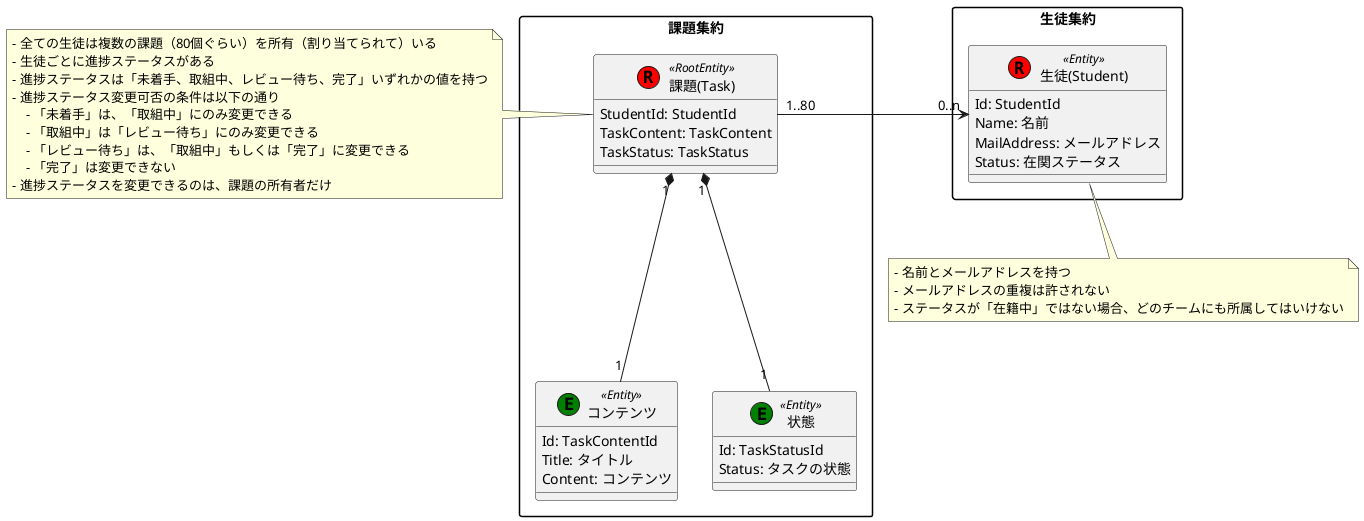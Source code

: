 ' https://little-hands.hatenablog.com/entry/2019/05/11/genba-ddd-handson
@startuml プラハチャレンジ進捗管理システム

skinparam packageStyle rectangle

' 1. エンティティの定義
package 生徒集約 {
    class "生徒(Student)" as Student << (R, Red) Entity >>  {
        Id: StudentId
        Name: 名前
        MailAddress: メールアドレス
        Status: 在関ステータス
    }
}

package 課題集約 {
    class "課題(Task)" as Task  << (R,red) RootEntity >> {
        StudentId: StudentId
        TaskContent: TaskContent
        TaskStatus: TaskStatus
    }

    class "コンテンツ" as TaskContent << (E, green) Entity >>  {
        Id: TaskContentId
        Title: タイトル
        Content: コンテンツ
    }

    class "状態" as TaskStatus << (E, green) Entity >>  {
        Id: TaskStatusId
        Status: タスクの状態
    }
}

' 3. ルールの追加
note bottom of Student
    - 名前とメールアドレスを持つ
    - メールアドレスの重複は許されない
    - ステータスが「在籍中」ではない場合、どのチームにも所属してはいけない
end note


note left of Task
    - 全ての生徒は複数の課題（80個ぐらい）を所有（割り当てられて）いる
    - 生徒ごとに進捗ステータスがある
    - 進捗ステータスは「未着手、取組中、レビュー待ち、完了」いずれかの値を持つ
    - 進捗ステータス変更可否の条件は以下の通り
        - 「未着手」は、「取組中」にのみ変更できる
        - 「取組中」は「レビュー待ち」にのみ変更できる
        - 「レビュー待ち」は、「取組中」もしくは「完了」に変更できる
        - 「完了」は変更できない
    - 進捗ステータスを変更できるのは、課題の所有者だけ
end note

' 4. 関連性の定義
Task "1..80" -right-> "0..n" Student
Task "1" *--- "1" TaskContent
Task "1" *--- "1" TaskStatus

@enduml
